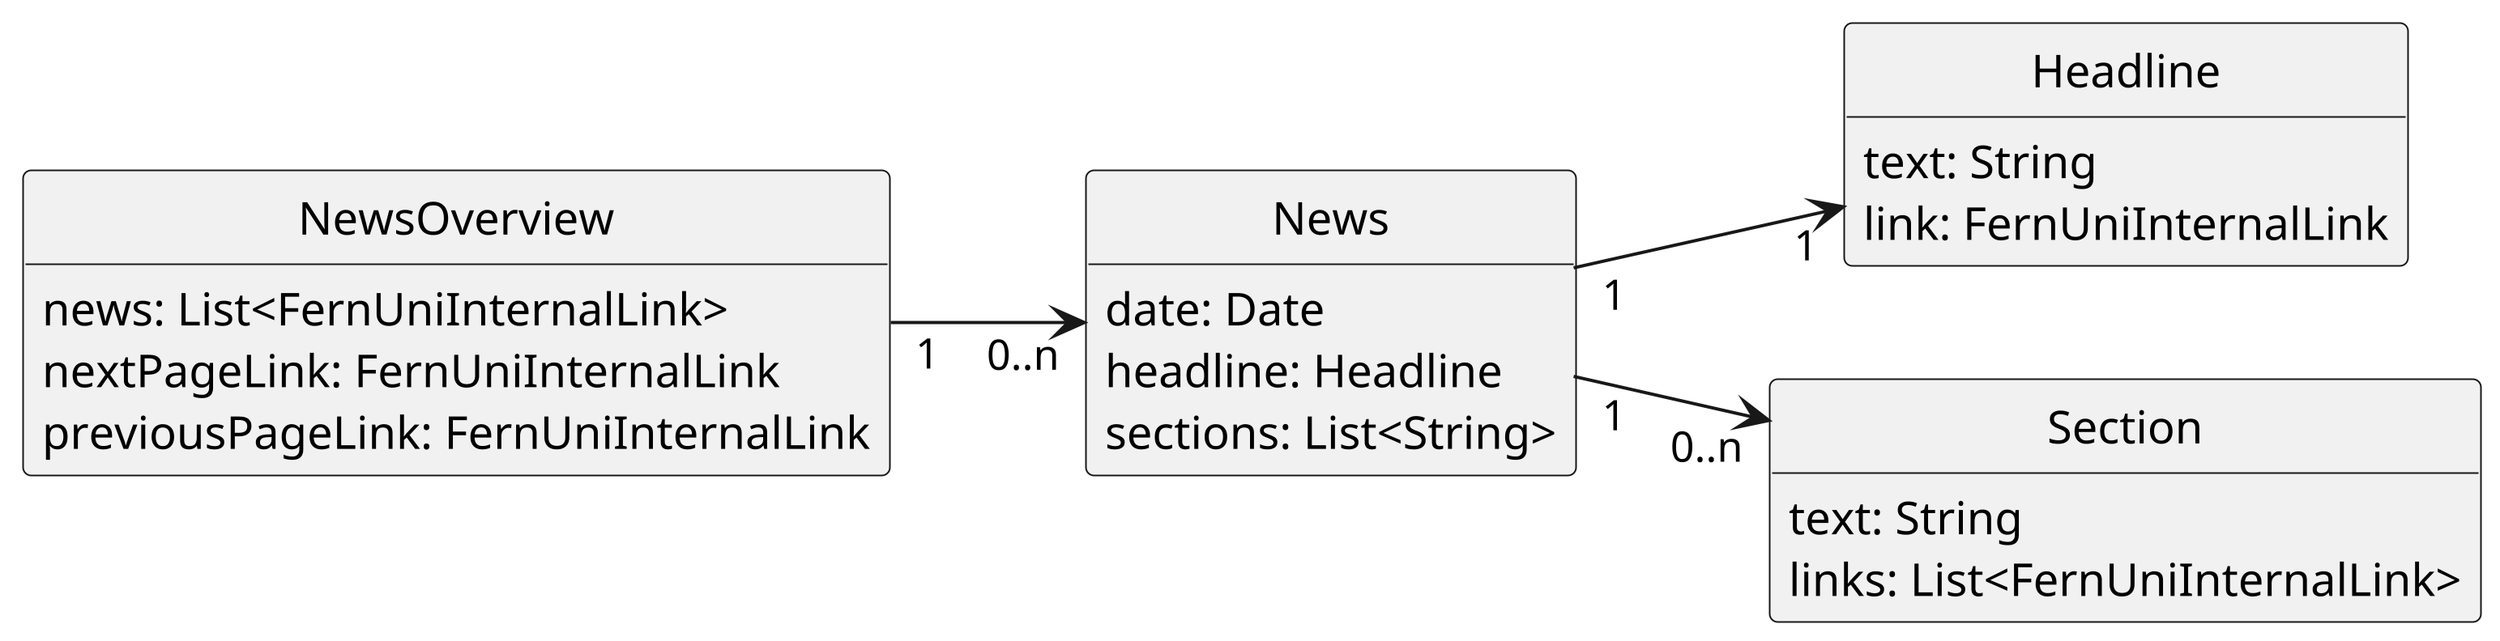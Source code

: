 @startuml
scale 3840*2160
hide circle
hide empty methods
left to right direction

class NewsOverview {
    news: List<FernUniInternalLink>
    nextPageLink: FernUniInternalLink
    previousPageLink: FernUniInternalLink
}

class News {
    date: Date
    headline: Headline
    sections: List<String>
}

class Headline {
    text: String
    link: FernUniInternalLink
}

class Section {
    text: String
    links: List<FernUniInternalLink>
}

NewsOverview "1" --> "0..n" News
News "1" --> "1" Headline
News "1" --> "0..n" Section
@enduml